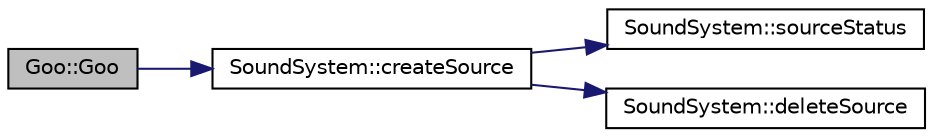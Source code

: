 digraph G
{
  edge [fontname="Helvetica",fontsize="10",labelfontname="Helvetica",labelfontsize="10"];
  node [fontname="Helvetica",fontsize="10",shape=record];
  rankdir="LR";
  Node1 [label="Goo::Goo",height=0.2,width=0.4,color="black", fillcolor="grey75", style="filled" fontcolor="black"];
  Node1 -> Node2 [color="midnightblue",fontsize="10",style="solid",fontname="Helvetica"];
  Node2 [label="SoundSystem::createSource",height=0.2,width=0.4,color="black", fillcolor="white", style="filled",URL="$classSoundSystem.html#a3ee89a335758195d3ad204651cbb113f"];
  Node2 -> Node3 [color="midnightblue",fontsize="10",style="solid",fontname="Helvetica"];
  Node3 [label="SoundSystem::sourceStatus",height=0.2,width=0.4,color="black", fillcolor="white", style="filled",URL="$classSoundSystem.html#a69834cd09c84145151347b2bc3d93af1"];
  Node2 -> Node4 [color="midnightblue",fontsize="10",style="solid",fontname="Helvetica"];
  Node4 [label="SoundSystem::deleteSource",height=0.2,width=0.4,color="black", fillcolor="white", style="filled",URL="$classSoundSystem.html#a40ed8f6a1c61cdc9f085c3c0d4998145"];
}
